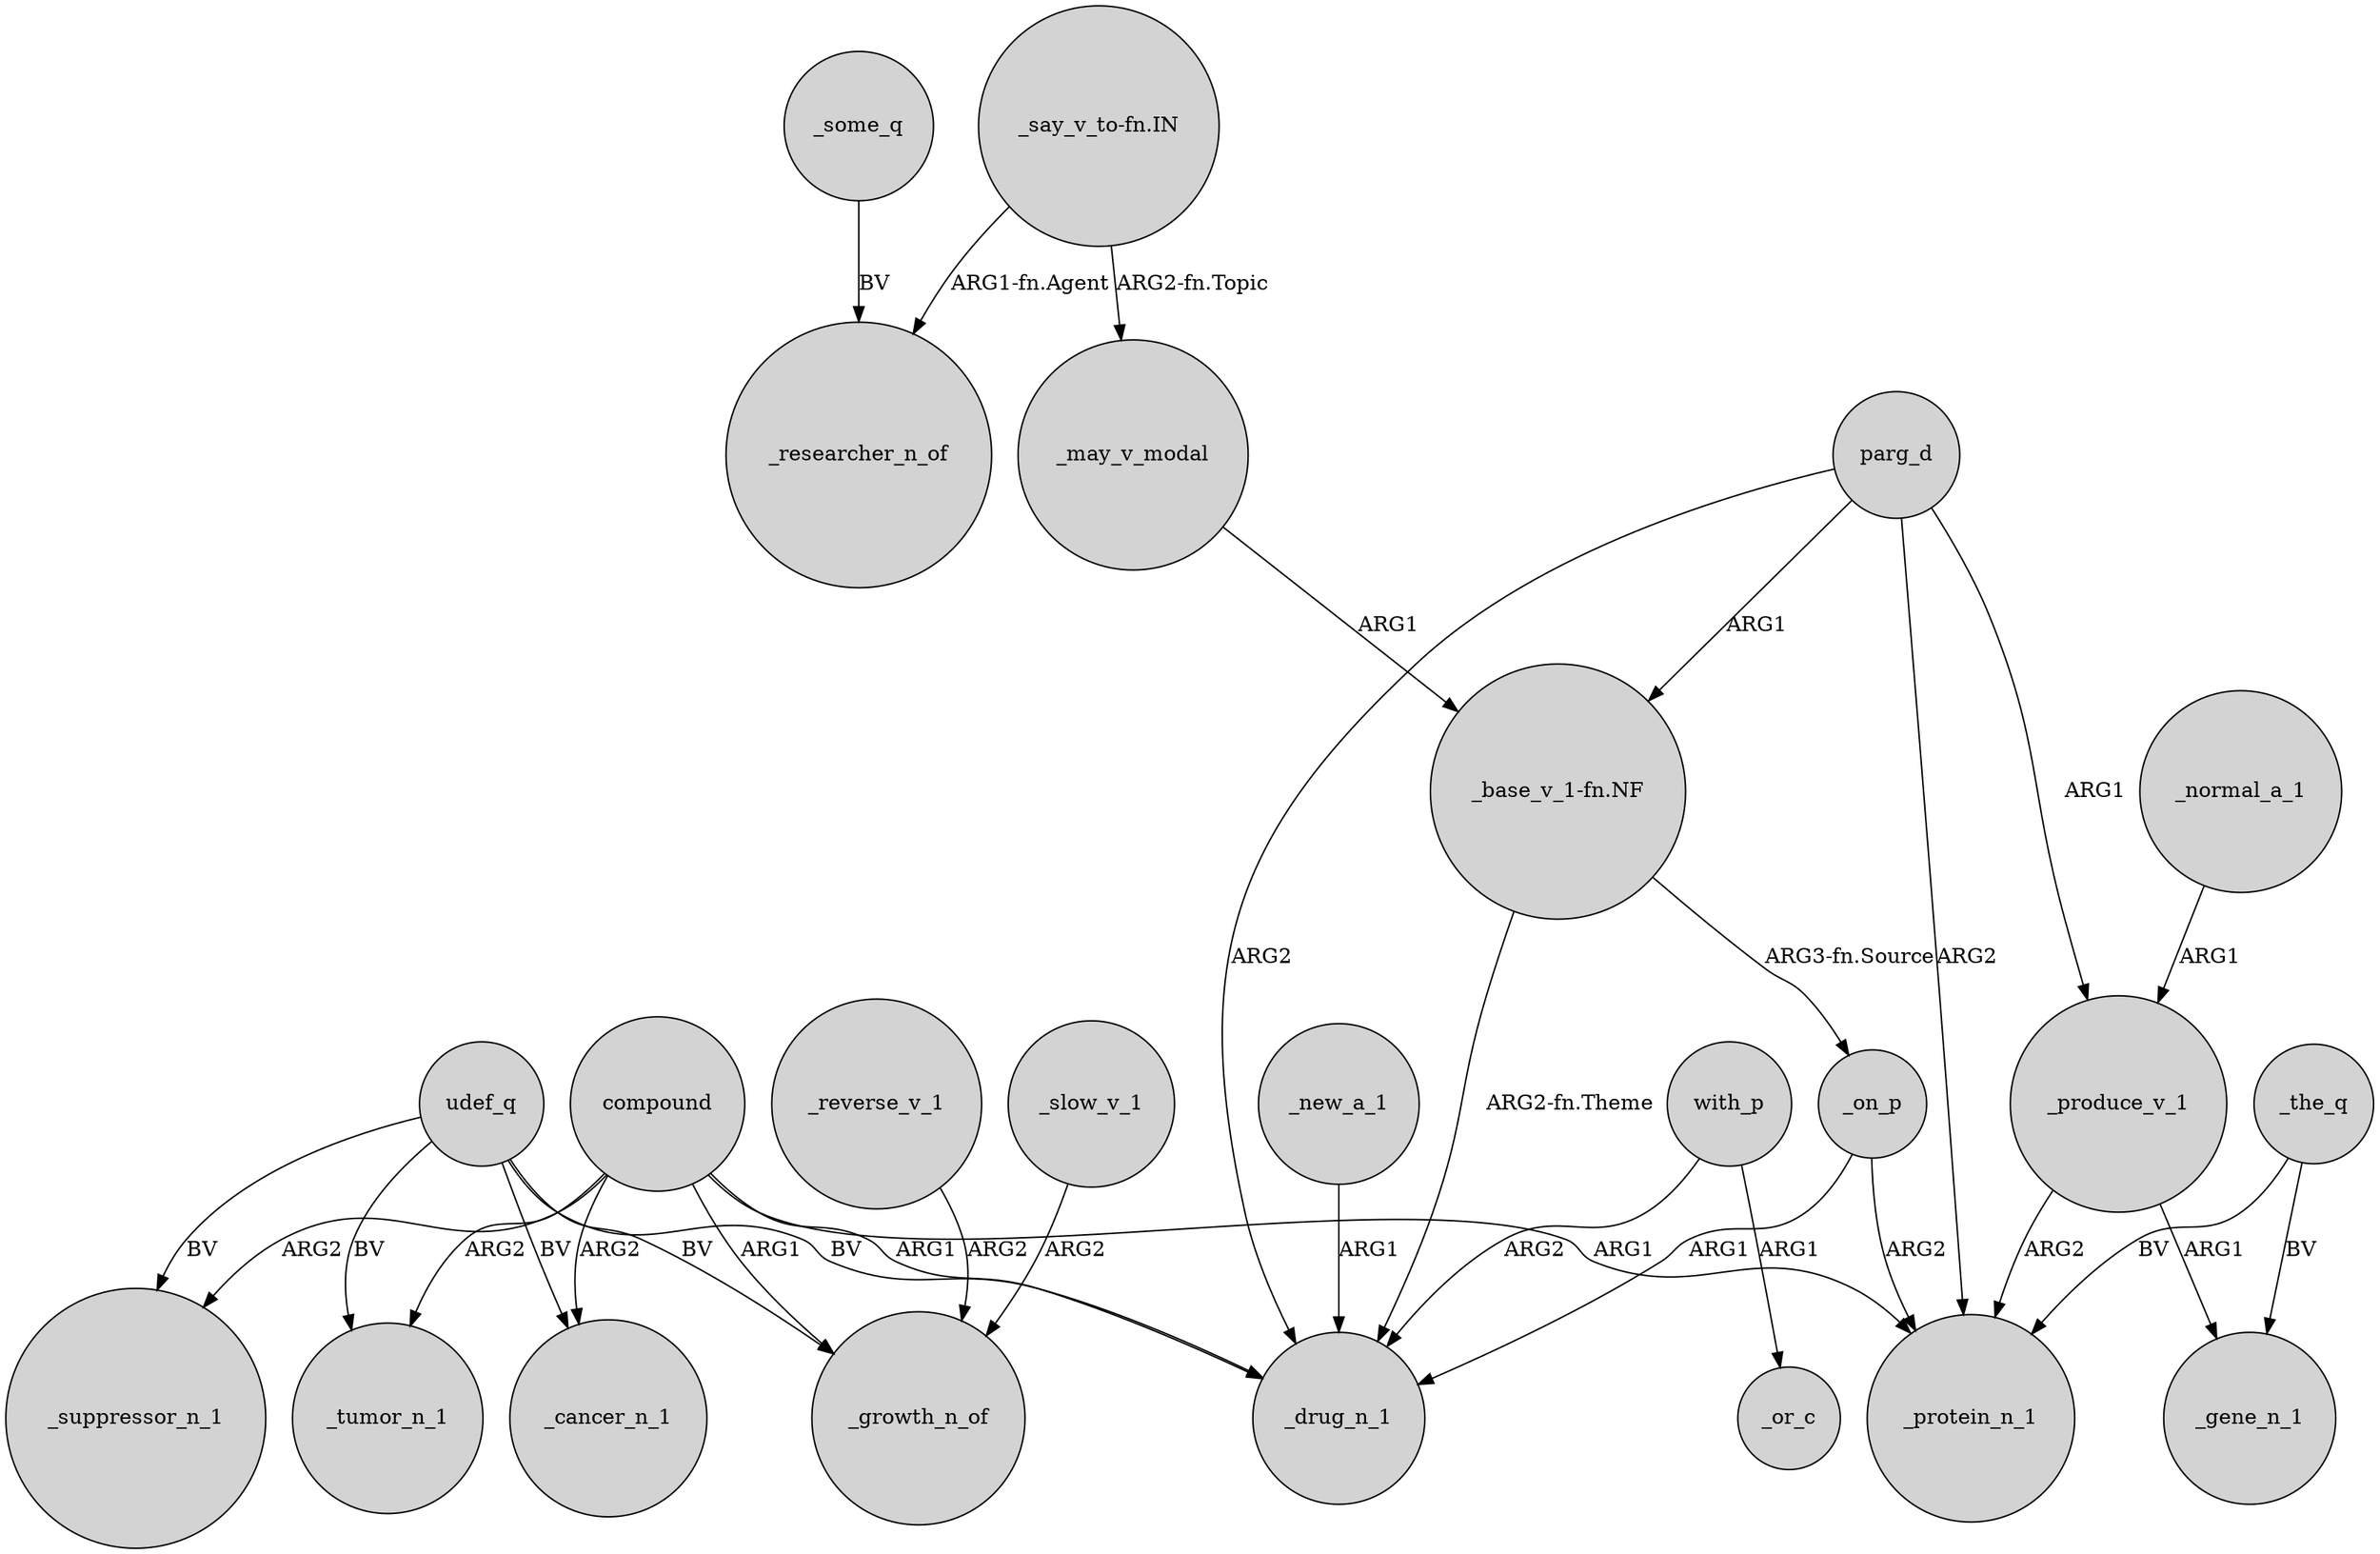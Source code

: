 digraph {
	node [shape=circle style=filled]
	udef_q -> _cancer_n_1 [label=BV]
	udef_q -> _tumor_n_1 [label=BV]
	_reverse_v_1 -> _growth_n_of [label=ARG2]
	_new_a_1 -> _drug_n_1 [label=ARG1]
	_produce_v_1 -> _protein_n_1 [label=ARG2]
	with_p -> _or_c [label=ARG1]
	"_say_v_to-fn.IN" -> _researcher_n_of [label="ARG1-fn.Agent"]
	parg_d -> _drug_n_1 [label=ARG2]
	_the_q -> _gene_n_1 [label=BV]
	_on_p -> _protein_n_1 [label=ARG2]
	"_base_v_1-fn.NF" -> _drug_n_1 [label="ARG2-fn.Theme"]
	parg_d -> _protein_n_1 [label=ARG2]
	_some_q -> _researcher_n_of [label=BV]
	udef_q -> _drug_n_1 [label=BV]
	udef_q -> _suppressor_n_1 [label=BV]
	"_base_v_1-fn.NF" -> _on_p [label="ARG3-fn.Source"]
	parg_d -> _produce_v_1 [label=ARG1]
	_on_p -> _drug_n_1 [label=ARG1]
	compound -> _suppressor_n_1 [label=ARG2]
	"_say_v_to-fn.IN" -> _may_v_modal [label="ARG2-fn.Topic"]
	compound -> _cancer_n_1 [label=ARG2]
	with_p -> _drug_n_1 [label=ARG2]
	compound -> _drug_n_1 [label=ARG1]
	_may_v_modal -> "_base_v_1-fn.NF" [label=ARG1]
	compound -> _protein_n_1 [label=ARG1]
	compound -> _growth_n_of [label=ARG1]
	_the_q -> _protein_n_1 [label=BV]
	compound -> _tumor_n_1 [label=ARG2]
	_produce_v_1 -> _gene_n_1 [label=ARG1]
	_normal_a_1 -> _produce_v_1 [label=ARG1]
	udef_q -> _growth_n_of [label=BV]
	_slow_v_1 -> _growth_n_of [label=ARG2]
	parg_d -> "_base_v_1-fn.NF" [label=ARG1]
}
